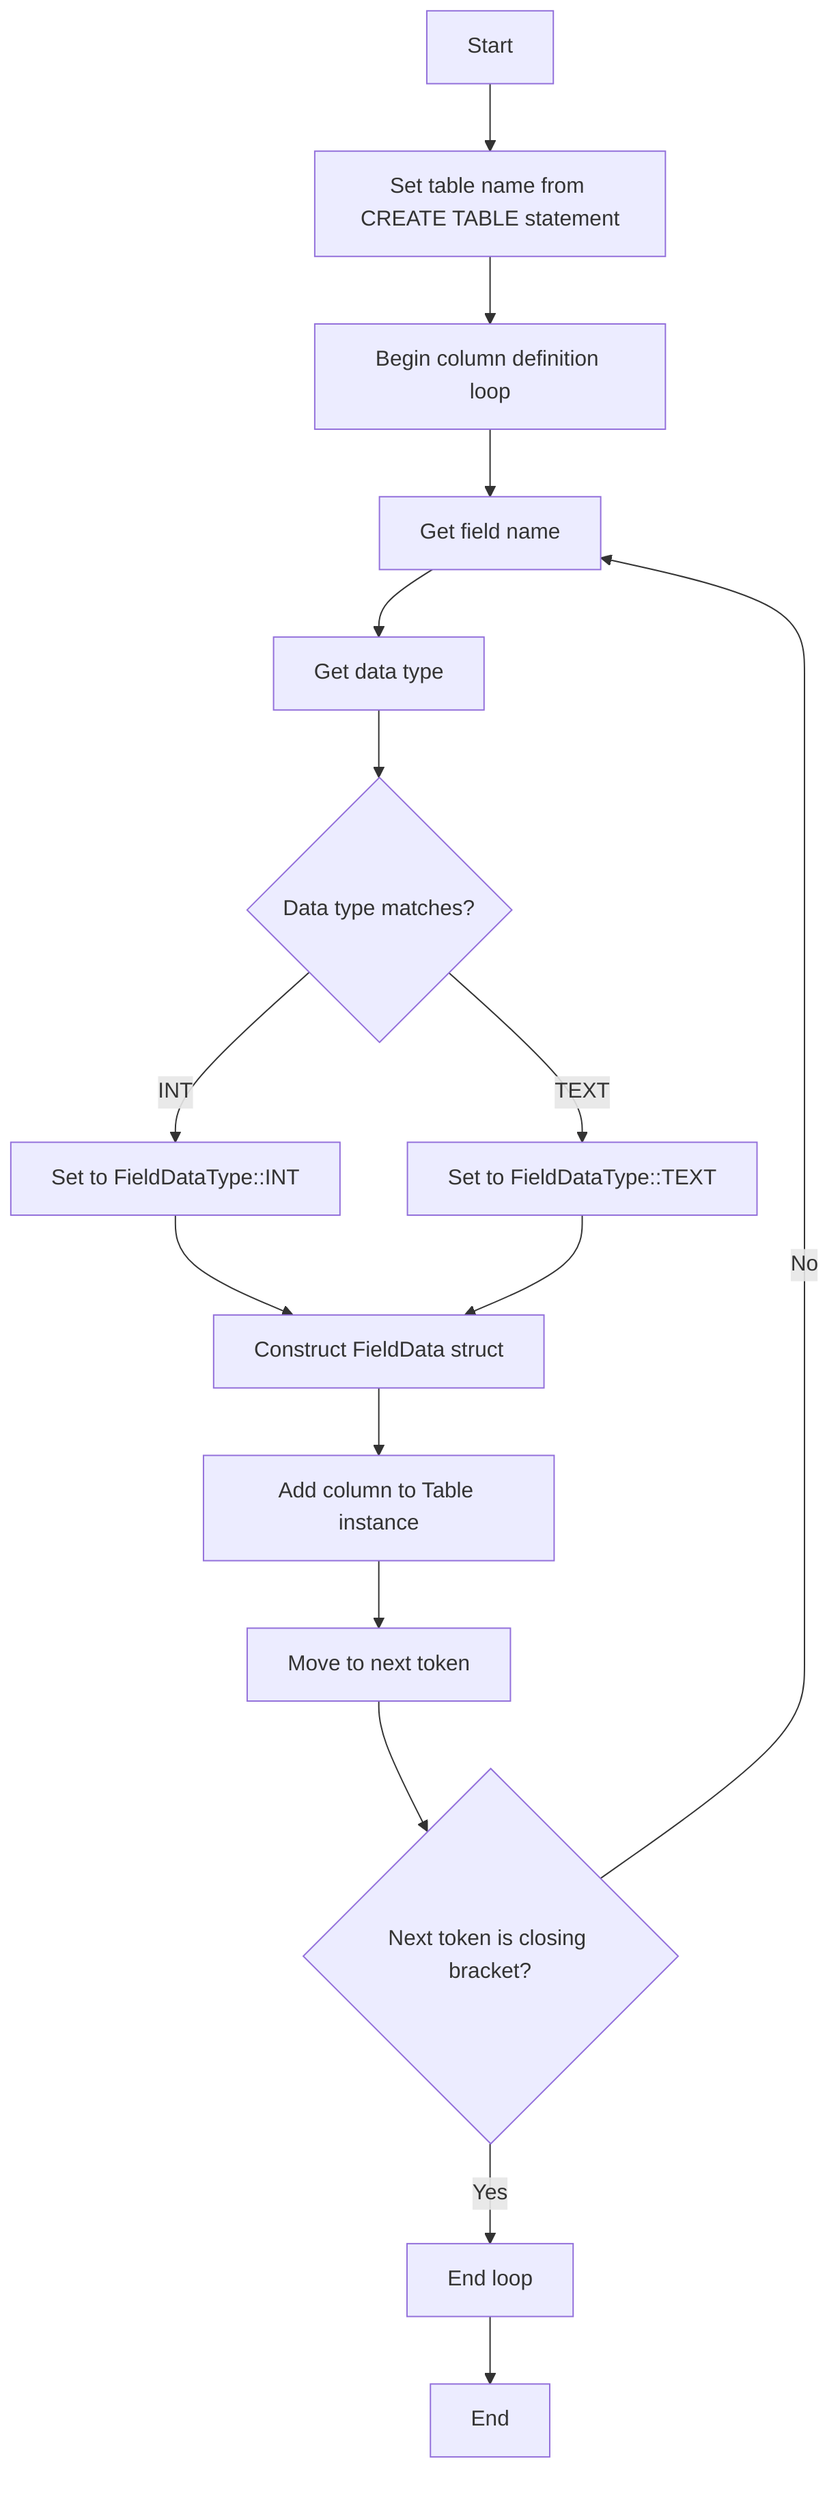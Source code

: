 flowchart TD
    A[Start] --> B[Set table name from CREATE TABLE statement]
    B --> C[Begin column definition loop]
    C --> D[Get field name]
    D --> E[Get data type]
    E --> F{Data type matches?}
    F --> |INT| G[Set to FieldDataType::INT]
    F --> |TEXT| H[Set to FieldDataType::TEXT]
    G --> I[Construct FieldData struct]
    H --> I
    I --> J[Add column to Table instance]
    J --> K[Move to next token]
    K --> L{Next token is closing bracket?}
    L --> |No| D
    L --> |Yes| M[End loop]
    M --> N[End]